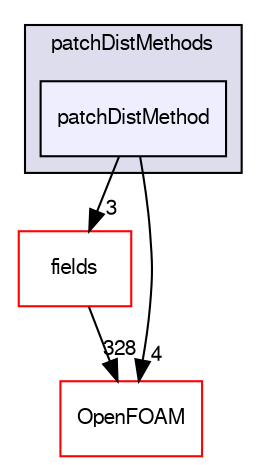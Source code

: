 digraph "src/finiteVolume/fvMesh/wallDist/patchDistMethods/patchDistMethod" {
  bgcolor=transparent;
  compound=true
  node [ fontsize="10", fontname="FreeSans"];
  edge [ labelfontsize="10", labelfontname="FreeSans"];
  subgraph clusterdir_28bd808b48a939f9343efc27d469bf7b {
    graph [ bgcolor="#ddddee", pencolor="black", label="patchDistMethods" fontname="FreeSans", fontsize="10", URL="dir_28bd808b48a939f9343efc27d469bf7b.html"]
  dir_6e324d8445a9fcc15d11be46c4e01c62 [shape=box, label="patchDistMethod", style="filled", fillcolor="#eeeeff", pencolor="black", URL="dir_6e324d8445a9fcc15d11be46c4e01c62.html"];
  }
  dir_25ab4a83a983f7bb7a38b7f63bb141b7 [shape=box label="fields" color="red" URL="dir_25ab4a83a983f7bb7a38b7f63bb141b7.html"];
  dir_c5473ff19b20e6ec4dfe5c310b3778a8 [shape=box label="OpenFOAM" color="red" URL="dir_c5473ff19b20e6ec4dfe5c310b3778a8.html"];
  dir_25ab4a83a983f7bb7a38b7f63bb141b7->dir_c5473ff19b20e6ec4dfe5c310b3778a8 [headlabel="328", labeldistance=1.5 headhref="dir_000763_001706.html"];
  dir_6e324d8445a9fcc15d11be46c4e01c62->dir_25ab4a83a983f7bb7a38b7f63bb141b7 [headlabel="3", labeldistance=1.5 headhref="dir_000987_000763.html"];
  dir_6e324d8445a9fcc15d11be46c4e01c62->dir_c5473ff19b20e6ec4dfe5c310b3778a8 [headlabel="4", labeldistance=1.5 headhref="dir_000987_001706.html"];
}
